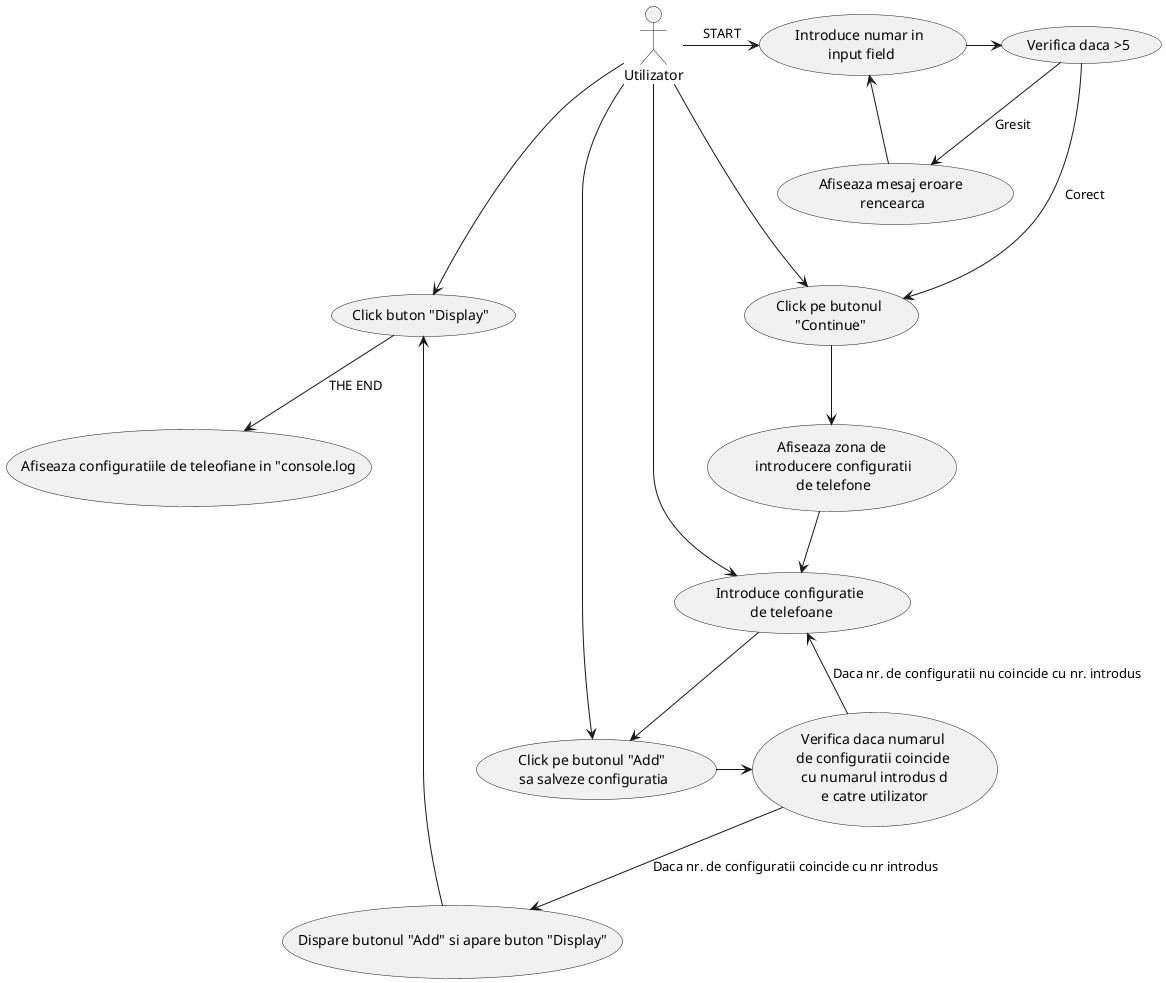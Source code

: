 @startuml
'https://plantuml.com/use-case-diagram




Utilizator -> (Introduce numar in\n input field): START
(Introduce numar in\n input field)->(Verifica daca >5)
(Verifica daca >5)-->(Afiseaza mesaj eroare \nrencearca) : Gresit
(Afiseaza mesaj eroare \nrencearca)->(Introduce numar in\n input field)
Utilizator--->(Click pe butonul\n "Continue")
(Verifica daca >5)-->(Click pe butonul\n "Continue") : Corect
(Click pe butonul\n "Continue")-->(Afiseaza zona de\n introducere configuratii\n de telefone)
Utilizator->(Introduce configuratie\n de telefoane)
(Afiseaza zona de\n introducere configuratii\n de telefone)-->(Introduce configuratie\n de telefoane)
Utilizator->(Click pe butonul "Add" \nsa salveze configuratia)
(Introduce configuratie\n de telefoane)-->(Click pe butonul "Add" \nsa salveze configuratia)
(Click pe butonul "Add" \nsa salveze configuratia)->(Verifica daca numarul \nde configuratii coincide \ncu numarul introdus d\ne catre utilizator)
(Verifica daca numarul \nde configuratii coincide \ncu numarul introdus d\ne catre utilizator)->(Introduce configuratie\n de telefoane) : Daca nr. de configuratii nu coincide cu nr. introdus
(Verifica daca numarul \nde configuratii coincide \ncu numarul introdus d\ne catre utilizator)-->(Dispare butonul "Add" si apare buton "Display"): Daca nr. de configuratii coincide cu nr introdus
Utilizator--->(Click buton "Display")
(Click buton "Display")<- (Dispare butonul "Add" si apare buton "Display")
(Click buton "Display")-->(Afiseaza configuratiile de teleofiane in "console.log) : THE END
@enduml
